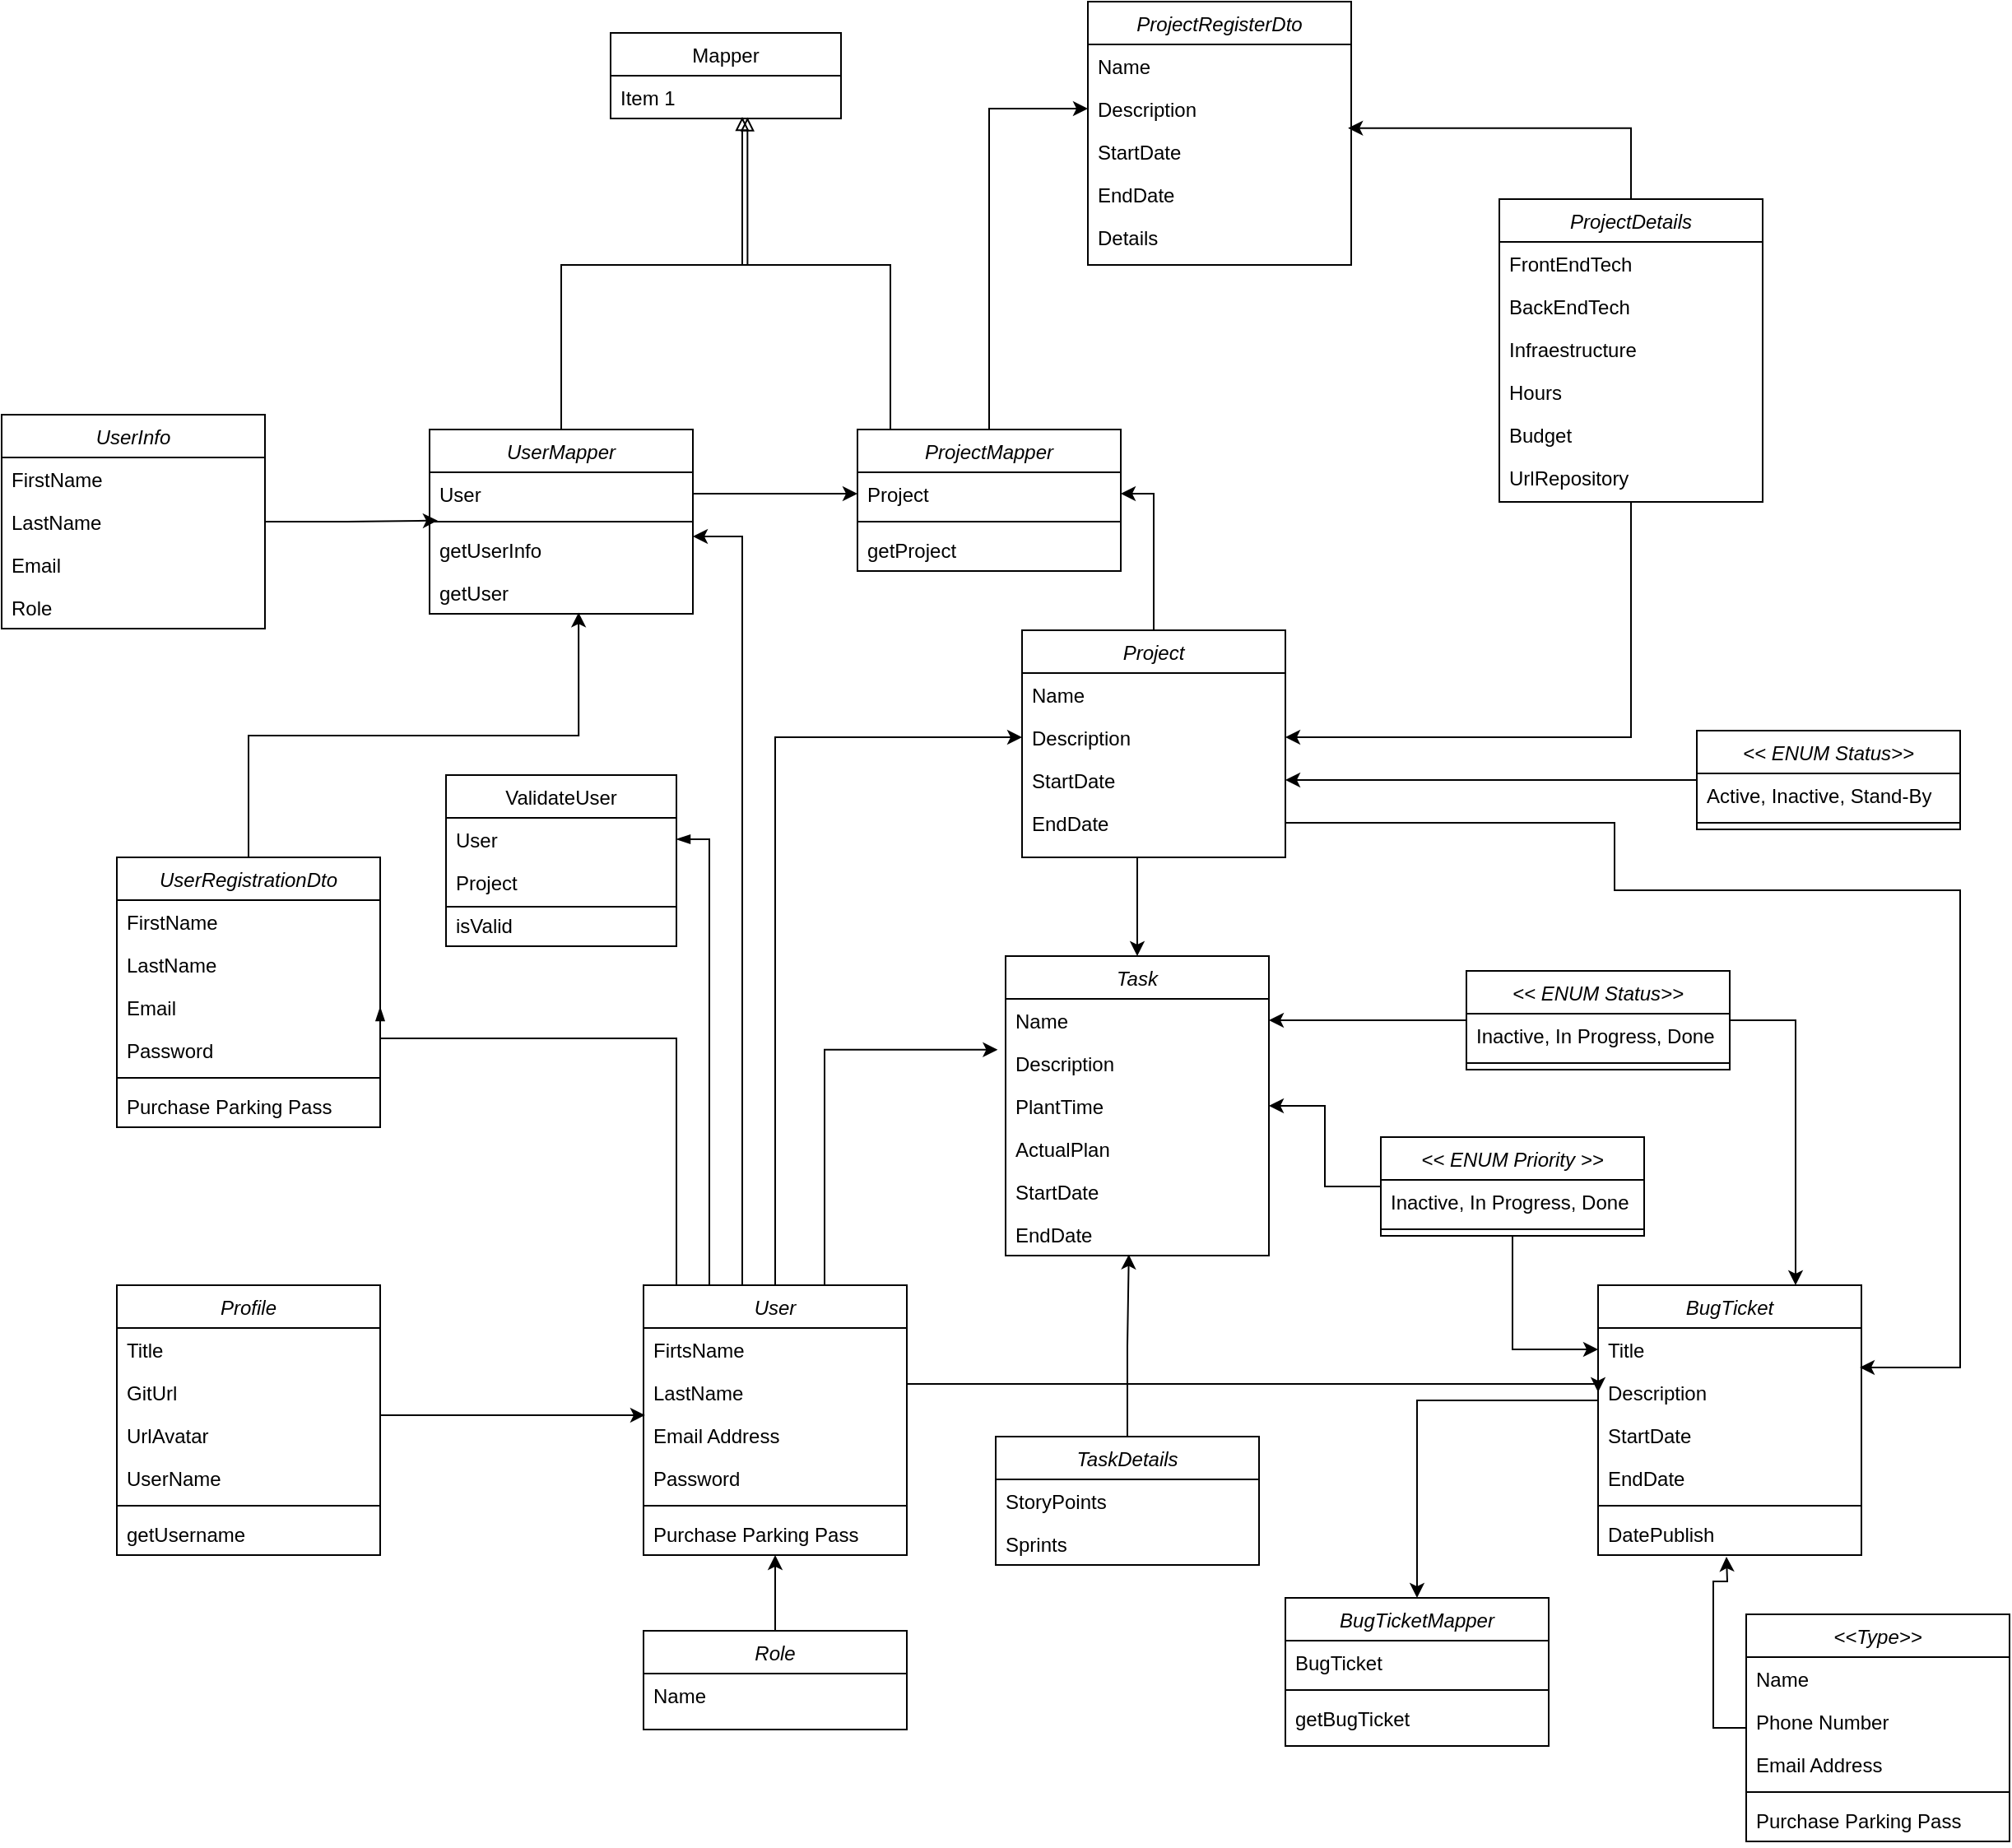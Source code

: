 <mxfile version="14.8.5" type="device"><diagram id="C5RBs43oDa-KdzZeNtuy" name="Page-1"><mxGraphModel dx="2025" dy="2821" grid="1" gridSize="10" guides="1" tooltips="1" connect="1" arrows="1" fold="1" page="1" pageScale="1" pageWidth="827" pageHeight="1169" math="0" shadow="0"><root><mxCell id="WIyWlLk6GJQsqaUBKTNV-0"/><mxCell id="WIyWlLk6GJQsqaUBKTNV-1" parent="WIyWlLk6GJQsqaUBKTNV-0"/><mxCell id="_5lXsY5C67KgSbR3fnId-18" style="edgeStyle=orthogonalEdgeStyle;rounded=0;orthogonalLoop=1;jettySize=auto;html=1;" edge="1" parent="WIyWlLk6GJQsqaUBKTNV-1" source="OOCQj4niwGMn63AIyXBh-0" target="OOCQj4niwGMn63AIyXBh-6"><mxGeometry relative="1" as="geometry"><Array as="points"><mxPoint x="1760" y="300"/><mxPoint x="1760" y="300"/></Array></mxGeometry></mxCell><mxCell id="_5lXsY5C67KgSbR3fnId-58" style="edgeStyle=orthogonalEdgeStyle;rounded=0;orthogonalLoop=1;jettySize=auto;html=1;" edge="1" parent="WIyWlLk6GJQsqaUBKTNV-1" source="OOCQj4niwGMn63AIyXBh-0" target="_5lXsY5C67KgSbR3fnId-53"><mxGeometry relative="1" as="geometry"/></mxCell><mxCell id="OOCQj4niwGMn63AIyXBh-0" value="Project" style="swimlane;fontStyle=2;align=center;verticalAlign=top;childLayout=stackLayout;horizontal=1;startSize=26;horizontalStack=0;resizeParent=1;resizeLast=0;collapsible=1;marginBottom=0;rounded=0;shadow=0;strokeWidth=1;" parent="WIyWlLk6GJQsqaUBKTNV-1" vertex="1"><mxGeometry x="1690" y="122" width="160" height="138" as="geometry"><mxRectangle x="230" y="140" width="160" height="26" as="alternateBounds"/></mxGeometry></mxCell><mxCell id="OOCQj4niwGMn63AIyXBh-1" value="Name" style="text;align=left;verticalAlign=top;spacingLeft=4;spacingRight=4;overflow=hidden;rotatable=0;points=[[0,0.5],[1,0.5]];portConstraint=eastwest;" parent="OOCQj4niwGMn63AIyXBh-0" vertex="1"><mxGeometry y="26" width="160" height="26" as="geometry"/></mxCell><mxCell id="OOCQj4niwGMn63AIyXBh-2" value="Description" style="text;align=left;verticalAlign=top;spacingLeft=4;spacingRight=4;overflow=hidden;rotatable=0;points=[[0,0.5],[1,0.5]];portConstraint=eastwest;rounded=0;shadow=0;html=0;" parent="OOCQj4niwGMn63AIyXBh-0" vertex="1"><mxGeometry y="52" width="160" height="26" as="geometry"/></mxCell><mxCell id="OOCQj4niwGMn63AIyXBh-3" value="StartDate" style="text;align=left;verticalAlign=top;spacingLeft=4;spacingRight=4;overflow=hidden;rotatable=0;points=[[0,0.5],[1,0.5]];portConstraint=eastwest;rounded=0;shadow=0;html=0;" parent="OOCQj4niwGMn63AIyXBh-0" vertex="1"><mxGeometry y="78" width="160" height="26" as="geometry"/></mxCell><mxCell id="_5lXsY5C67KgSbR3fnId-1" value="EndDate" style="text;align=left;verticalAlign=top;spacingLeft=4;spacingRight=4;overflow=hidden;rotatable=0;points=[[0,0.5],[1,0.5]];portConstraint=eastwest;rounded=0;shadow=0;html=0;" vertex="1" parent="OOCQj4niwGMn63AIyXBh-0"><mxGeometry y="104" width="160" height="26" as="geometry"/></mxCell><mxCell id="OOCQj4niwGMn63AIyXBh-6" value="Task" style="swimlane;fontStyle=2;align=center;verticalAlign=top;childLayout=stackLayout;horizontal=1;startSize=26;horizontalStack=0;resizeParent=1;resizeLast=0;collapsible=1;marginBottom=0;rounded=0;shadow=0;strokeWidth=1;" parent="WIyWlLk6GJQsqaUBKTNV-1" vertex="1"><mxGeometry x="1680" y="320" width="160" height="182" as="geometry"><mxRectangle x="230" y="140" width="160" height="26" as="alternateBounds"/></mxGeometry></mxCell><mxCell id="OOCQj4niwGMn63AIyXBh-7" value="Name" style="text;align=left;verticalAlign=top;spacingLeft=4;spacingRight=4;overflow=hidden;rotatable=0;points=[[0,0.5],[1,0.5]];portConstraint=eastwest;" parent="OOCQj4niwGMn63AIyXBh-6" vertex="1"><mxGeometry y="26" width="160" height="26" as="geometry"/></mxCell><mxCell id="OOCQj4niwGMn63AIyXBh-8" value="Description" style="text;align=left;verticalAlign=top;spacingLeft=4;spacingRight=4;overflow=hidden;rotatable=0;points=[[0,0.5],[1,0.5]];portConstraint=eastwest;rounded=0;shadow=0;html=0;" parent="OOCQj4niwGMn63AIyXBh-6" vertex="1"><mxGeometry y="52" width="160" height="26" as="geometry"/></mxCell><mxCell id="OOCQj4niwGMn63AIyXBh-9" value="PlantTime" style="text;align=left;verticalAlign=top;spacingLeft=4;spacingRight=4;overflow=hidden;rotatable=0;points=[[0,0.5],[1,0.5]];portConstraint=eastwest;rounded=0;shadow=0;html=0;" parent="OOCQj4niwGMn63AIyXBh-6" vertex="1"><mxGeometry y="78" width="160" height="26" as="geometry"/></mxCell><mxCell id="_5lXsY5C67KgSbR3fnId-31" value="ActualPlan" style="text;align=left;verticalAlign=top;spacingLeft=4;spacingRight=4;overflow=hidden;rotatable=0;points=[[0,0.5],[1,0.5]];portConstraint=eastwest;rounded=0;shadow=0;html=0;" vertex="1" parent="OOCQj4niwGMn63AIyXBh-6"><mxGeometry y="104" width="160" height="26" as="geometry"/></mxCell><mxCell id="_5lXsY5C67KgSbR3fnId-32" value="StartDate" style="text;align=left;verticalAlign=top;spacingLeft=4;spacingRight=4;overflow=hidden;rotatable=0;points=[[0,0.5],[1,0.5]];portConstraint=eastwest;rounded=0;shadow=0;html=0;" vertex="1" parent="OOCQj4niwGMn63AIyXBh-6"><mxGeometry y="130" width="160" height="26" as="geometry"/></mxCell><mxCell id="_5lXsY5C67KgSbR3fnId-33" value="EndDate" style="text;align=left;verticalAlign=top;spacingLeft=4;spacingRight=4;overflow=hidden;rotatable=0;points=[[0,0.5],[1,0.5]];portConstraint=eastwest;rounded=0;shadow=0;html=0;" vertex="1" parent="OOCQj4niwGMn63AIyXBh-6"><mxGeometry y="156" width="160" height="26" as="geometry"/></mxCell><mxCell id="_5lXsY5C67KgSbR3fnId-68" style="edgeStyle=orthogonalEdgeStyle;rounded=0;orthogonalLoop=1;jettySize=auto;html=1;" edge="1" parent="WIyWlLk6GJQsqaUBKTNV-1" source="OOCQj4niwGMn63AIyXBh-12" target="_5lXsY5C67KgSbR3fnId-62"><mxGeometry relative="1" as="geometry"><Array as="points"><mxPoint x="1930" y="590"/></Array></mxGeometry></mxCell><mxCell id="OOCQj4niwGMn63AIyXBh-12" value="BugTicket" style="swimlane;fontStyle=2;align=center;verticalAlign=top;childLayout=stackLayout;horizontal=1;startSize=26;horizontalStack=0;resizeParent=1;resizeLast=0;collapsible=1;marginBottom=0;rounded=0;shadow=0;strokeWidth=1;" parent="WIyWlLk6GJQsqaUBKTNV-1" vertex="1"><mxGeometry x="2040" y="520" width="160" height="164" as="geometry"><mxRectangle x="230" y="140" width="160" height="26" as="alternateBounds"/></mxGeometry></mxCell><mxCell id="OOCQj4niwGMn63AIyXBh-13" value="Title" style="text;align=left;verticalAlign=top;spacingLeft=4;spacingRight=4;overflow=hidden;rotatable=0;points=[[0,0.5],[1,0.5]];portConstraint=eastwest;" parent="OOCQj4niwGMn63AIyXBh-12" vertex="1"><mxGeometry y="26" width="160" height="26" as="geometry"/></mxCell><mxCell id="OOCQj4niwGMn63AIyXBh-14" value="Description" style="text;align=left;verticalAlign=top;spacingLeft=4;spacingRight=4;overflow=hidden;rotatable=0;points=[[0,0.5],[1,0.5]];portConstraint=eastwest;rounded=0;shadow=0;html=0;" parent="OOCQj4niwGMn63AIyXBh-12" vertex="1"><mxGeometry y="52" width="160" height="26" as="geometry"/></mxCell><mxCell id="OOCQj4niwGMn63AIyXBh-15" value="StartDate" style="text;align=left;verticalAlign=top;spacingLeft=4;spacingRight=4;overflow=hidden;rotatable=0;points=[[0,0.5],[1,0.5]];portConstraint=eastwest;rounded=0;shadow=0;html=0;" parent="OOCQj4niwGMn63AIyXBh-12" vertex="1"><mxGeometry y="78" width="160" height="26" as="geometry"/></mxCell><mxCell id="OOCQj4niwGMn63AIyXBh-17" value="EndDate" style="text;align=left;verticalAlign=top;spacingLeft=4;spacingRight=4;overflow=hidden;rotatable=0;points=[[0,0.5],[1,0.5]];portConstraint=eastwest;" parent="OOCQj4niwGMn63AIyXBh-12" vertex="1"><mxGeometry y="104" width="160" height="26" as="geometry"/></mxCell><mxCell id="OOCQj4niwGMn63AIyXBh-16" value="" style="line;html=1;strokeWidth=1;align=left;verticalAlign=middle;spacingTop=-1;spacingLeft=3;spacingRight=3;rotatable=0;labelPosition=right;points=[];portConstraint=eastwest;" parent="OOCQj4niwGMn63AIyXBh-12" vertex="1"><mxGeometry y="130" width="160" height="8" as="geometry"/></mxCell><mxCell id="_5lXsY5C67KgSbR3fnId-69" value="DatePublish" style="text;align=left;verticalAlign=top;spacingLeft=4;spacingRight=4;overflow=hidden;rotatable=0;points=[[0,0.5],[1,0.5]];portConstraint=eastwest;rounded=0;shadow=0;html=0;" vertex="1" parent="OOCQj4niwGMn63AIyXBh-12"><mxGeometry y="138" width="160" height="26" as="geometry"/></mxCell><mxCell id="OOCQj4niwGMn63AIyXBh-52" style="edgeStyle=orthogonalEdgeStyle;rounded=0;orthogonalLoop=1;jettySize=auto;html=1;entryX=0;entryY=0.5;entryDx=0;entryDy=0;" parent="WIyWlLk6GJQsqaUBKTNV-1" source="OOCQj4niwGMn63AIyXBh-18" target="OOCQj4niwGMn63AIyXBh-2" edge="1"><mxGeometry relative="1" as="geometry"/></mxCell><mxCell id="uI433YB5FMU3z5c4wkWp-13" style="edgeStyle=orthogonalEdgeStyle;rounded=0;orthogonalLoop=1;jettySize=auto;html=1;entryX=1;entryY=0.5;entryDx=0;entryDy=0;" parent="WIyWlLk6GJQsqaUBKTNV-1" source="OOCQj4niwGMn63AIyXBh-18" edge="1"><mxGeometry relative="1" as="geometry"><Array as="points"><mxPoint x="1520" y="65"/></Array><mxPoint x="1490" y="65" as="targetPoint"/></mxGeometry></mxCell><mxCell id="_5lXsY5C67KgSbR3fnId-21" style="edgeStyle=orthogonalEdgeStyle;rounded=0;orthogonalLoop=1;jettySize=auto;html=1;entryX=-0.03;entryY=0.188;entryDx=0;entryDy=0;entryPerimeter=0;" edge="1" parent="WIyWlLk6GJQsqaUBKTNV-1" source="OOCQj4niwGMn63AIyXBh-18" target="OOCQj4niwGMn63AIyXBh-8"><mxGeometry relative="1" as="geometry"><Array as="points"><mxPoint x="1570" y="377"/></Array></mxGeometry></mxCell><mxCell id="_5lXsY5C67KgSbR3fnId-90" style="edgeStyle=orthogonalEdgeStyle;rounded=0;orthogonalLoop=1;jettySize=auto;html=1;entryX=1;entryY=0.5;entryDx=0;entryDy=0;endArrow=blockThin;endFill=1;" edge="1" parent="WIyWlLk6GJQsqaUBKTNV-1" source="OOCQj4niwGMn63AIyXBh-18" target="OOCQj4niwGMn63AIyXBh-64"><mxGeometry relative="1" as="geometry"><Array as="points"><mxPoint x="1480" y="370"/><mxPoint x="1300" y="370"/></Array></mxGeometry></mxCell><mxCell id="_5lXsY5C67KgSbR3fnId-93" style="edgeStyle=orthogonalEdgeStyle;rounded=0;orthogonalLoop=1;jettySize=auto;html=1;entryX=1;entryY=0.5;entryDx=0;entryDy=0;endArrow=blockThin;endFill=1;" edge="1" parent="WIyWlLk6GJQsqaUBKTNV-1" source="OOCQj4niwGMn63AIyXBh-18" target="_5lXsY5C67KgSbR3fnId-84"><mxGeometry relative="1" as="geometry"><Array as="points"><mxPoint x="1500" y="249"/></Array></mxGeometry></mxCell><mxCell id="OOCQj4niwGMn63AIyXBh-18" value="User" style="swimlane;fontStyle=2;align=center;verticalAlign=top;childLayout=stackLayout;horizontal=1;startSize=26;horizontalStack=0;resizeParent=1;resizeLast=0;collapsible=1;marginBottom=0;rounded=0;shadow=0;strokeWidth=1;" parent="WIyWlLk6GJQsqaUBKTNV-1" vertex="1"><mxGeometry x="1460" y="520" width="160" height="164" as="geometry"><mxRectangle x="230" y="140" width="160" height="26" as="alternateBounds"/></mxGeometry></mxCell><mxCell id="OOCQj4niwGMn63AIyXBh-19" value="FirtsName" style="text;align=left;verticalAlign=top;spacingLeft=4;spacingRight=4;overflow=hidden;rotatable=0;points=[[0,0.5],[1,0.5]];portConstraint=eastwest;" parent="OOCQj4niwGMn63AIyXBh-18" vertex="1"><mxGeometry y="26" width="160" height="26" as="geometry"/></mxCell><mxCell id="OOCQj4niwGMn63AIyXBh-20" value="LastName" style="text;align=left;verticalAlign=top;spacingLeft=4;spacingRight=4;overflow=hidden;rotatable=0;points=[[0,0.5],[1,0.5]];portConstraint=eastwest;rounded=0;shadow=0;html=0;" parent="OOCQj4niwGMn63AIyXBh-18" vertex="1"><mxGeometry y="52" width="160" height="26" as="geometry"/></mxCell><mxCell id="OOCQj4niwGMn63AIyXBh-21" value="Email Address" style="text;align=left;verticalAlign=top;spacingLeft=4;spacingRight=4;overflow=hidden;rotatable=0;points=[[0,0.5],[1,0.5]];portConstraint=eastwest;rounded=0;shadow=0;html=0;" parent="OOCQj4niwGMn63AIyXBh-18" vertex="1"><mxGeometry y="78" width="160" height="26" as="geometry"/></mxCell><mxCell id="uI433YB5FMU3z5c4wkWp-2" value="Password" style="text;align=left;verticalAlign=top;spacingLeft=4;spacingRight=4;overflow=hidden;rotatable=0;points=[[0,0.5],[1,0.5]];portConstraint=eastwest;rounded=0;shadow=0;html=0;" parent="OOCQj4niwGMn63AIyXBh-18" vertex="1"><mxGeometry y="104" width="160" height="26" as="geometry"/></mxCell><mxCell id="OOCQj4niwGMn63AIyXBh-22" value="" style="line;html=1;strokeWidth=1;align=left;verticalAlign=middle;spacingTop=-1;spacingLeft=3;spacingRight=3;rotatable=0;labelPosition=right;points=[];portConstraint=eastwest;" parent="OOCQj4niwGMn63AIyXBh-18" vertex="1"><mxGeometry y="130" width="160" height="8" as="geometry"/></mxCell><mxCell id="OOCQj4niwGMn63AIyXBh-23" value="Purchase Parking Pass" style="text;align=left;verticalAlign=top;spacingLeft=4;spacingRight=4;overflow=hidden;rotatable=0;points=[[0,0.5],[1,0.5]];portConstraint=eastwest;" parent="OOCQj4niwGMn63AIyXBh-18" vertex="1"><mxGeometry y="138" width="160" height="26" as="geometry"/></mxCell><mxCell id="OOCQj4niwGMn63AIyXBh-47" style="edgeStyle=orthogonalEdgeStyle;rounded=0;orthogonalLoop=1;jettySize=auto;html=1;" parent="WIyWlLk6GJQsqaUBKTNV-1" source="OOCQj4niwGMn63AIyXBh-24" edge="1"><mxGeometry relative="1" as="geometry"><mxPoint x="2118" y="685" as="targetPoint"/></mxGeometry></mxCell><mxCell id="OOCQj4niwGMn63AIyXBh-24" value="&lt;&lt;Type&gt;&gt;" style="swimlane;fontStyle=2;align=center;verticalAlign=top;childLayout=stackLayout;horizontal=1;startSize=26;horizontalStack=0;resizeParent=1;resizeLast=0;collapsible=1;marginBottom=0;rounded=0;shadow=0;strokeWidth=1;" parent="WIyWlLk6GJQsqaUBKTNV-1" vertex="1"><mxGeometry x="2130" y="720" width="160" height="138" as="geometry"><mxRectangle x="230" y="140" width="160" height="26" as="alternateBounds"/></mxGeometry></mxCell><mxCell id="OOCQj4niwGMn63AIyXBh-25" value="Name" style="text;align=left;verticalAlign=top;spacingLeft=4;spacingRight=4;overflow=hidden;rotatable=0;points=[[0,0.5],[1,0.5]];portConstraint=eastwest;" parent="OOCQj4niwGMn63AIyXBh-24" vertex="1"><mxGeometry y="26" width="160" height="26" as="geometry"/></mxCell><mxCell id="OOCQj4niwGMn63AIyXBh-26" value="Phone Number" style="text;align=left;verticalAlign=top;spacingLeft=4;spacingRight=4;overflow=hidden;rotatable=0;points=[[0,0.5],[1,0.5]];portConstraint=eastwest;rounded=0;shadow=0;html=0;" parent="OOCQj4niwGMn63AIyXBh-24" vertex="1"><mxGeometry y="52" width="160" height="26" as="geometry"/></mxCell><mxCell id="OOCQj4niwGMn63AIyXBh-27" value="Email Address" style="text;align=left;verticalAlign=top;spacingLeft=4;spacingRight=4;overflow=hidden;rotatable=0;points=[[0,0.5],[1,0.5]];portConstraint=eastwest;rounded=0;shadow=0;html=0;" parent="OOCQj4niwGMn63AIyXBh-24" vertex="1"><mxGeometry y="78" width="160" height="26" as="geometry"/></mxCell><mxCell id="OOCQj4niwGMn63AIyXBh-28" value="" style="line;html=1;strokeWidth=1;align=left;verticalAlign=middle;spacingTop=-1;spacingLeft=3;spacingRight=3;rotatable=0;labelPosition=right;points=[];portConstraint=eastwest;" parent="OOCQj4niwGMn63AIyXBh-24" vertex="1"><mxGeometry y="104" width="160" height="8" as="geometry"/></mxCell><mxCell id="OOCQj4niwGMn63AIyXBh-29" value="Purchase Parking Pass" style="text;align=left;verticalAlign=top;spacingLeft=4;spacingRight=4;overflow=hidden;rotatable=0;points=[[0,0.5],[1,0.5]];portConstraint=eastwest;" parent="OOCQj4niwGMn63AIyXBh-24" vertex="1"><mxGeometry y="112" width="160" height="26" as="geometry"/></mxCell><mxCell id="OOCQj4niwGMn63AIyXBh-36" style="edgeStyle=orthogonalEdgeStyle;rounded=0;orthogonalLoop=1;jettySize=auto;html=1;" parent="WIyWlLk6GJQsqaUBKTNV-1" source="OOCQj4niwGMn63AIyXBh-30" target="OOCQj4niwGMn63AIyXBh-18" edge="1"><mxGeometry relative="1" as="geometry"/></mxCell><mxCell id="OOCQj4niwGMn63AIyXBh-30" value="Role" style="swimlane;fontStyle=2;align=center;verticalAlign=top;childLayout=stackLayout;horizontal=1;startSize=26;horizontalStack=0;resizeParent=1;resizeLast=0;collapsible=1;marginBottom=0;rounded=0;shadow=0;strokeWidth=1;" parent="WIyWlLk6GJQsqaUBKTNV-1" vertex="1"><mxGeometry x="1460" y="730" width="160" height="60" as="geometry"><mxRectangle x="230" y="140" width="160" height="26" as="alternateBounds"/></mxGeometry></mxCell><mxCell id="OOCQj4niwGMn63AIyXBh-31" value="Name" style="text;align=left;verticalAlign=top;spacingLeft=4;spacingRight=4;overflow=hidden;rotatable=0;points=[[0,0.5],[1,0.5]];portConstraint=eastwest;" parent="OOCQj4niwGMn63AIyXBh-30" vertex="1"><mxGeometry y="26" width="160" height="26" as="geometry"/></mxCell><mxCell id="_5lXsY5C67KgSbR3fnId-36" style="edgeStyle=orthogonalEdgeStyle;rounded=0;orthogonalLoop=1;jettySize=auto;html=1;" edge="1" parent="WIyWlLk6GJQsqaUBKTNV-1" source="OOCQj4niwGMn63AIyXBh-37" target="OOCQj4niwGMn63AIyXBh-3"><mxGeometry relative="1" as="geometry"/></mxCell><mxCell id="OOCQj4niwGMn63AIyXBh-37" value="&lt;&lt; ENUM Status&gt;&gt;" style="swimlane;fontStyle=2;align=center;verticalAlign=top;childLayout=stackLayout;horizontal=1;startSize=26;horizontalStack=0;resizeParent=1;resizeLast=0;collapsible=1;marginBottom=0;rounded=0;shadow=0;strokeWidth=1;" parent="WIyWlLk6GJQsqaUBKTNV-1" vertex="1"><mxGeometry x="2100" y="183" width="160" height="60" as="geometry"><mxRectangle x="230" y="140" width="160" height="26" as="alternateBounds"/></mxGeometry></mxCell><mxCell id="OOCQj4niwGMn63AIyXBh-38" value="Active, Inactive, Stand-By" style="text;align=left;verticalAlign=top;spacingLeft=4;spacingRight=4;overflow=hidden;rotatable=0;points=[[0,0.5],[1,0.5]];portConstraint=eastwest;" parent="OOCQj4niwGMn63AIyXBh-37" vertex="1"><mxGeometry y="26" width="160" height="26" as="geometry"/></mxCell><mxCell id="OOCQj4niwGMn63AIyXBh-41" value="" style="line;html=1;strokeWidth=1;align=left;verticalAlign=middle;spacingTop=-1;spacingLeft=3;spacingRight=3;rotatable=0;labelPosition=right;points=[];portConstraint=eastwest;" parent="OOCQj4niwGMn63AIyXBh-37" vertex="1"><mxGeometry y="52" width="160" height="8" as="geometry"/></mxCell><mxCell id="OOCQj4niwGMn63AIyXBh-51" style="edgeStyle=orthogonalEdgeStyle;rounded=0;orthogonalLoop=1;jettySize=auto;html=1;" parent="WIyWlLk6GJQsqaUBKTNV-1" source="OOCQj4niwGMn63AIyXBh-20" edge="1"><mxGeometry relative="1" as="geometry"><mxPoint x="2040" y="585" as="targetPoint"/><Array as="points"><mxPoint x="2040" y="580"/></Array></mxGeometry></mxCell><mxCell id="OOCQj4niwGMn63AIyXBh-67" style="edgeStyle=orthogonalEdgeStyle;rounded=0;orthogonalLoop=1;jettySize=auto;html=1;entryX=0.006;entryY=0.038;entryDx=0;entryDy=0;entryPerimeter=0;" parent="WIyWlLk6GJQsqaUBKTNV-1" source="OOCQj4niwGMn63AIyXBh-54" target="OOCQj4niwGMn63AIyXBh-21" edge="1"><mxGeometry relative="1" as="geometry"><Array as="points"><mxPoint x="1340" y="599"/><mxPoint x="1340" y="599"/></Array></mxGeometry></mxCell><mxCell id="OOCQj4niwGMn63AIyXBh-54" value="Profile" style="swimlane;fontStyle=2;align=center;verticalAlign=top;childLayout=stackLayout;horizontal=1;startSize=26;horizontalStack=0;resizeParent=1;resizeLast=0;collapsible=1;marginBottom=0;rounded=0;shadow=0;strokeWidth=1;" parent="WIyWlLk6GJQsqaUBKTNV-1" vertex="1"><mxGeometry x="1140" y="520" width="160" height="164" as="geometry"><mxRectangle x="230" y="140" width="160" height="26" as="alternateBounds"/></mxGeometry></mxCell><mxCell id="OOCQj4niwGMn63AIyXBh-55" value="Title" style="text;align=left;verticalAlign=top;spacingLeft=4;spacingRight=4;overflow=hidden;rotatable=0;points=[[0,0.5],[1,0.5]];portConstraint=eastwest;" parent="OOCQj4niwGMn63AIyXBh-54" vertex="1"><mxGeometry y="26" width="160" height="26" as="geometry"/></mxCell><mxCell id="OOCQj4niwGMn63AIyXBh-56" value="GitUrl" style="text;align=left;verticalAlign=top;spacingLeft=4;spacingRight=4;overflow=hidden;rotatable=0;points=[[0,0.5],[1,0.5]];portConstraint=eastwest;rounded=0;shadow=0;html=0;" parent="OOCQj4niwGMn63AIyXBh-54" vertex="1"><mxGeometry y="52" width="160" height="26" as="geometry"/></mxCell><mxCell id="OOCQj4niwGMn63AIyXBh-57" value="UrlAvatar&#10;" style="text;align=left;verticalAlign=top;spacingLeft=4;spacingRight=4;overflow=hidden;rotatable=0;points=[[0,0.5],[1,0.5]];portConstraint=eastwest;rounded=0;shadow=0;html=0;" parent="OOCQj4niwGMn63AIyXBh-54" vertex="1"><mxGeometry y="78" width="160" height="26" as="geometry"/></mxCell><mxCell id="uI433YB5FMU3z5c4wkWp-1" value="UserName" style="text;align=left;verticalAlign=top;spacingLeft=4;spacingRight=4;overflow=hidden;rotatable=0;points=[[0,0.5],[1,0.5]];portConstraint=eastwest;" parent="OOCQj4niwGMn63AIyXBh-54" vertex="1"><mxGeometry y="104" width="160" height="26" as="geometry"/></mxCell><mxCell id="OOCQj4niwGMn63AIyXBh-58" value="" style="line;html=1;strokeWidth=1;align=left;verticalAlign=middle;spacingTop=-1;spacingLeft=3;spacingRight=3;rotatable=0;labelPosition=right;points=[];portConstraint=eastwest;" parent="OOCQj4niwGMn63AIyXBh-54" vertex="1"><mxGeometry y="130" width="160" height="8" as="geometry"/></mxCell><mxCell id="OOCQj4niwGMn63AIyXBh-59" value="getUsername" style="text;align=left;verticalAlign=top;spacingLeft=4;spacingRight=4;overflow=hidden;rotatable=0;points=[[0,0.5],[1,0.5]];portConstraint=eastwest;" parent="OOCQj4niwGMn63AIyXBh-54" vertex="1"><mxGeometry y="138" width="160" height="26" as="geometry"/></mxCell><mxCell id="_5lXsY5C67KgSbR3fnId-51" style="edgeStyle=orthogonalEdgeStyle;rounded=0;orthogonalLoop=1;jettySize=auto;html=1;entryX=0.566;entryY=0.969;entryDx=0;entryDy=0;entryPerimeter=0;" edge="1" parent="WIyWlLk6GJQsqaUBKTNV-1" source="OOCQj4niwGMn63AIyXBh-61" target="_5lXsY5C67KgSbR3fnId-50"><mxGeometry relative="1" as="geometry"/></mxCell><mxCell id="OOCQj4niwGMn63AIyXBh-61" value="UserRegistrationDto" style="swimlane;fontStyle=2;align=center;verticalAlign=top;childLayout=stackLayout;horizontal=1;startSize=26;horizontalStack=0;resizeParent=1;resizeLast=0;collapsible=1;marginBottom=0;rounded=0;shadow=0;strokeWidth=1;" parent="WIyWlLk6GJQsqaUBKTNV-1" vertex="1"><mxGeometry x="1140" y="260" width="160" height="164" as="geometry"><mxRectangle x="230" y="140" width="160" height="26" as="alternateBounds"/></mxGeometry></mxCell><mxCell id="OOCQj4niwGMn63AIyXBh-62" value="FirstName" style="text;align=left;verticalAlign=top;spacingLeft=4;spacingRight=4;overflow=hidden;rotatable=0;points=[[0,0.5],[1,0.5]];portConstraint=eastwest;" parent="OOCQj4niwGMn63AIyXBh-61" vertex="1"><mxGeometry y="26" width="160" height="26" as="geometry"/></mxCell><mxCell id="OOCQj4niwGMn63AIyXBh-63" value="LastName" style="text;align=left;verticalAlign=top;spacingLeft=4;spacingRight=4;overflow=hidden;rotatable=0;points=[[0,0.5],[1,0.5]];portConstraint=eastwest;rounded=0;shadow=0;html=0;" parent="OOCQj4niwGMn63AIyXBh-61" vertex="1"><mxGeometry y="52" width="160" height="26" as="geometry"/></mxCell><mxCell id="OOCQj4niwGMn63AIyXBh-64" value="Email" style="text;align=left;verticalAlign=top;spacingLeft=4;spacingRight=4;overflow=hidden;rotatable=0;points=[[0,0.5],[1,0.5]];portConstraint=eastwest;rounded=0;shadow=0;html=0;" parent="OOCQj4niwGMn63AIyXBh-61" vertex="1"><mxGeometry y="78" width="160" height="26" as="geometry"/></mxCell><mxCell id="uI433YB5FMU3z5c4wkWp-3" value="Password" style="text;align=left;verticalAlign=top;spacingLeft=4;spacingRight=4;overflow=hidden;rotatable=0;points=[[0,0.5],[1,0.5]];portConstraint=eastwest;rounded=0;shadow=0;html=0;" parent="OOCQj4niwGMn63AIyXBh-61" vertex="1"><mxGeometry y="104" width="160" height="26" as="geometry"/></mxCell><mxCell id="OOCQj4niwGMn63AIyXBh-65" value="" style="line;html=1;strokeWidth=1;align=left;verticalAlign=middle;spacingTop=-1;spacingLeft=3;spacingRight=3;rotatable=0;labelPosition=right;points=[];portConstraint=eastwest;" parent="OOCQj4niwGMn63AIyXBh-61" vertex="1"><mxGeometry y="130" width="160" height="8" as="geometry"/></mxCell><mxCell id="OOCQj4niwGMn63AIyXBh-66" value="Purchase Parking Pass" style="text;align=left;verticalAlign=top;spacingLeft=4;spacingRight=4;overflow=hidden;rotatable=0;points=[[0,0.5],[1,0.5]];portConstraint=eastwest;" parent="OOCQj4niwGMn63AIyXBh-61" vertex="1"><mxGeometry y="138" width="160" height="26" as="geometry"/></mxCell><mxCell id="_5lXsY5C67KgSbR3fnId-49" style="edgeStyle=orthogonalEdgeStyle;rounded=0;orthogonalLoop=1;jettySize=auto;html=1;entryX=0.031;entryY=1.129;entryDx=0;entryDy=0;entryPerimeter=0;" edge="1" parent="WIyWlLk6GJQsqaUBKTNV-1" source="uI433YB5FMU3z5c4wkWp-6" target="_5lXsY5C67KgSbR3fnId-41"><mxGeometry relative="1" as="geometry"/></mxCell><mxCell id="uI433YB5FMU3z5c4wkWp-6" value="UserInfo" style="swimlane;fontStyle=2;align=center;verticalAlign=top;childLayout=stackLayout;horizontal=1;startSize=26;horizontalStack=0;resizeParent=1;resizeLast=0;collapsible=1;marginBottom=0;rounded=0;shadow=0;strokeWidth=1;" parent="WIyWlLk6GJQsqaUBKTNV-1" vertex="1"><mxGeometry x="1070" y="-9" width="160" height="130" as="geometry"><mxRectangle x="230" y="140" width="160" height="26" as="alternateBounds"/></mxGeometry></mxCell><mxCell id="uI433YB5FMU3z5c4wkWp-7" value="FirstName" style="text;align=left;verticalAlign=top;spacingLeft=4;spacingRight=4;overflow=hidden;rotatable=0;points=[[0,0.5],[1,0.5]];portConstraint=eastwest;" parent="uI433YB5FMU3z5c4wkWp-6" vertex="1"><mxGeometry y="26" width="160" height="26" as="geometry"/></mxCell><mxCell id="uI433YB5FMU3z5c4wkWp-8" value="LastName" style="text;align=left;verticalAlign=top;spacingLeft=4;spacingRight=4;overflow=hidden;rotatable=0;points=[[0,0.5],[1,0.5]];portConstraint=eastwest;rounded=0;shadow=0;html=0;" parent="uI433YB5FMU3z5c4wkWp-6" vertex="1"><mxGeometry y="52" width="160" height="26" as="geometry"/></mxCell><mxCell id="uI433YB5FMU3z5c4wkWp-9" value="Email" style="text;align=left;verticalAlign=top;spacingLeft=4;spacingRight=4;overflow=hidden;rotatable=0;points=[[0,0.5],[1,0.5]];portConstraint=eastwest;rounded=0;shadow=0;html=0;" parent="uI433YB5FMU3z5c4wkWp-6" vertex="1"><mxGeometry y="78" width="160" height="26" as="geometry"/></mxCell><mxCell id="uI433YB5FMU3z5c4wkWp-14" value="Role" style="text;align=left;verticalAlign=top;spacingLeft=4;spacingRight=4;overflow=hidden;rotatable=0;points=[[0,0.5],[1,0.5]];portConstraint=eastwest;rounded=0;shadow=0;html=0;" parent="uI433YB5FMU3z5c4wkWp-6" vertex="1"><mxGeometry y="104" width="160" height="26" as="geometry"/></mxCell><mxCell id="_5lXsY5C67KgSbR3fnId-2" value="ProjectRegisterDto" style="swimlane;fontStyle=2;align=center;verticalAlign=top;childLayout=stackLayout;horizontal=1;startSize=26;horizontalStack=0;resizeParent=1;resizeLast=0;collapsible=1;marginBottom=0;rounded=0;shadow=0;strokeWidth=1;" vertex="1" parent="WIyWlLk6GJQsqaUBKTNV-1"><mxGeometry x="1730" y="-260" width="160" height="160" as="geometry"><mxRectangle x="230" y="140" width="160" height="26" as="alternateBounds"/></mxGeometry></mxCell><mxCell id="_5lXsY5C67KgSbR3fnId-3" value="Name" style="text;align=left;verticalAlign=top;spacingLeft=4;spacingRight=4;overflow=hidden;rotatable=0;points=[[0,0.5],[1,0.5]];portConstraint=eastwest;" vertex="1" parent="_5lXsY5C67KgSbR3fnId-2"><mxGeometry y="26" width="160" height="26" as="geometry"/></mxCell><mxCell id="_5lXsY5C67KgSbR3fnId-4" value="Description" style="text;align=left;verticalAlign=top;spacingLeft=4;spacingRight=4;overflow=hidden;rotatable=0;points=[[0,0.5],[1,0.5]];portConstraint=eastwest;rounded=0;shadow=0;html=0;" vertex="1" parent="_5lXsY5C67KgSbR3fnId-2"><mxGeometry y="52" width="160" height="26" as="geometry"/></mxCell><mxCell id="_5lXsY5C67KgSbR3fnId-5" value="StartDate" style="text;align=left;verticalAlign=top;spacingLeft=4;spacingRight=4;overflow=hidden;rotatable=0;points=[[0,0.5],[1,0.5]];portConstraint=eastwest;rounded=0;shadow=0;html=0;" vertex="1" parent="_5lXsY5C67KgSbR3fnId-2"><mxGeometry y="78" width="160" height="26" as="geometry"/></mxCell><mxCell id="_5lXsY5C67KgSbR3fnId-6" value="EndDate" style="text;align=left;verticalAlign=top;spacingLeft=4;spacingRight=4;overflow=hidden;rotatable=0;points=[[0,0.5],[1,0.5]];portConstraint=eastwest;rounded=0;shadow=0;html=0;" vertex="1" parent="_5lXsY5C67KgSbR3fnId-2"><mxGeometry y="104" width="160" height="26" as="geometry"/></mxCell><mxCell id="_5lXsY5C67KgSbR3fnId-12" value="Details" style="text;align=left;verticalAlign=top;spacingLeft=4;spacingRight=4;overflow=hidden;rotatable=0;points=[[0,0.5],[1,0.5]];portConstraint=eastwest;rounded=0;shadow=0;html=0;" vertex="1" parent="_5lXsY5C67KgSbR3fnId-2"><mxGeometry y="130" width="160" height="26" as="geometry"/></mxCell><mxCell id="_5lXsY5C67KgSbR3fnId-13" style="edgeStyle=orthogonalEdgeStyle;rounded=0;orthogonalLoop=1;jettySize=auto;html=1;entryX=1;entryY=0.5;entryDx=0;entryDy=0;" edge="1" parent="WIyWlLk6GJQsqaUBKTNV-1" source="_5lXsY5C67KgSbR3fnId-7" target="OOCQj4niwGMn63AIyXBh-2"><mxGeometry relative="1" as="geometry"/></mxCell><mxCell id="_5lXsY5C67KgSbR3fnId-61" style="edgeStyle=orthogonalEdgeStyle;rounded=0;orthogonalLoop=1;jettySize=auto;html=1;entryX=0.988;entryY=-0.043;entryDx=0;entryDy=0;entryPerimeter=0;" edge="1" parent="WIyWlLk6GJQsqaUBKTNV-1" source="_5lXsY5C67KgSbR3fnId-7" target="_5lXsY5C67KgSbR3fnId-5"><mxGeometry relative="1" as="geometry"/></mxCell><mxCell id="_5lXsY5C67KgSbR3fnId-7" value="ProjectDetails" style="swimlane;fontStyle=2;align=center;verticalAlign=top;childLayout=stackLayout;horizontal=1;startSize=26;horizontalStack=0;resizeParent=1;resizeLast=0;collapsible=1;marginBottom=0;rounded=0;shadow=0;strokeWidth=1;" vertex="1" parent="WIyWlLk6GJQsqaUBKTNV-1"><mxGeometry x="1980" y="-140" width="160" height="184" as="geometry"><mxRectangle x="230" y="140" width="160" height="26" as="alternateBounds"/></mxGeometry></mxCell><mxCell id="_5lXsY5C67KgSbR3fnId-8" value="FrontEndTech" style="text;align=left;verticalAlign=top;spacingLeft=4;spacingRight=4;overflow=hidden;rotatable=0;points=[[0,0.5],[1,0.5]];portConstraint=eastwest;" vertex="1" parent="_5lXsY5C67KgSbR3fnId-7"><mxGeometry y="26" width="160" height="26" as="geometry"/></mxCell><mxCell id="_5lXsY5C67KgSbR3fnId-9" value="BackEndTech" style="text;align=left;verticalAlign=top;spacingLeft=4;spacingRight=4;overflow=hidden;rotatable=0;points=[[0,0.5],[1,0.5]];portConstraint=eastwest;rounded=0;shadow=0;html=0;" vertex="1" parent="_5lXsY5C67KgSbR3fnId-7"><mxGeometry y="52" width="160" height="26" as="geometry"/></mxCell><mxCell id="_5lXsY5C67KgSbR3fnId-10" value="Infraestructure" style="text;align=left;verticalAlign=top;spacingLeft=4;spacingRight=4;overflow=hidden;rotatable=0;points=[[0,0.5],[1,0.5]];portConstraint=eastwest;rounded=0;shadow=0;html=0;" vertex="1" parent="_5lXsY5C67KgSbR3fnId-7"><mxGeometry y="78" width="160" height="26" as="geometry"/></mxCell><mxCell id="_5lXsY5C67KgSbR3fnId-11" value="Hours" style="text;align=left;verticalAlign=top;spacingLeft=4;spacingRight=4;overflow=hidden;rotatable=0;points=[[0,0.5],[1,0.5]];portConstraint=eastwest;rounded=0;shadow=0;html=0;" vertex="1" parent="_5lXsY5C67KgSbR3fnId-7"><mxGeometry y="104" width="160" height="26" as="geometry"/></mxCell><mxCell id="_5lXsY5C67KgSbR3fnId-15" value="Budget" style="text;align=left;verticalAlign=top;spacingLeft=4;spacingRight=4;overflow=hidden;rotatable=0;points=[[0,0.5],[1,0.5]];portConstraint=eastwest;rounded=0;shadow=0;html=0;" vertex="1" parent="_5lXsY5C67KgSbR3fnId-7"><mxGeometry y="130" width="160" height="26" as="geometry"/></mxCell><mxCell id="_5lXsY5C67KgSbR3fnId-16" value="UrlRepository" style="text;align=left;verticalAlign=top;spacingLeft=4;spacingRight=4;overflow=hidden;rotatable=0;points=[[0,0.5],[1,0.5]];portConstraint=eastwest;rounded=0;shadow=0;html=0;" vertex="1" parent="_5lXsY5C67KgSbR3fnId-7"><mxGeometry y="156" width="160" height="26" as="geometry"/></mxCell><mxCell id="_5lXsY5C67KgSbR3fnId-25" style="edgeStyle=orthogonalEdgeStyle;rounded=0;orthogonalLoop=1;jettySize=auto;html=1;entryX=1;entryY=0.5;entryDx=0;entryDy=0;" edge="1" parent="WIyWlLk6GJQsqaUBKTNV-1" source="_5lXsY5C67KgSbR3fnId-22" target="OOCQj4niwGMn63AIyXBh-7"><mxGeometry relative="1" as="geometry"/></mxCell><mxCell id="_5lXsY5C67KgSbR3fnId-34" style="edgeStyle=orthogonalEdgeStyle;rounded=0;orthogonalLoop=1;jettySize=auto;html=1;" edge="1" parent="WIyWlLk6GJQsqaUBKTNV-1" source="_5lXsY5C67KgSbR3fnId-22"><mxGeometry relative="1" as="geometry"><mxPoint x="2160" y="520" as="targetPoint"/><Array as="points"><mxPoint x="2160" y="359"/></Array></mxGeometry></mxCell><mxCell id="_5lXsY5C67KgSbR3fnId-22" value="&lt;&lt; ENUM Status&gt;&gt;" style="swimlane;fontStyle=2;align=center;verticalAlign=top;childLayout=stackLayout;horizontal=1;startSize=26;horizontalStack=0;resizeParent=1;resizeLast=0;collapsible=1;marginBottom=0;rounded=0;shadow=0;strokeWidth=1;" vertex="1" parent="WIyWlLk6GJQsqaUBKTNV-1"><mxGeometry x="1960" y="329" width="160" height="60" as="geometry"><mxRectangle x="230" y="140" width="160" height="26" as="alternateBounds"/></mxGeometry></mxCell><mxCell id="_5lXsY5C67KgSbR3fnId-23" value="Inactive, In Progress, Done" style="text;align=left;verticalAlign=top;spacingLeft=4;spacingRight=4;overflow=hidden;rotatable=0;points=[[0,0.5],[1,0.5]];portConstraint=eastwest;" vertex="1" parent="_5lXsY5C67KgSbR3fnId-22"><mxGeometry y="26" width="160" height="26" as="geometry"/></mxCell><mxCell id="_5lXsY5C67KgSbR3fnId-24" value="" style="line;html=1;strokeWidth=1;align=left;verticalAlign=middle;spacingTop=-1;spacingLeft=3;spacingRight=3;rotatable=0;labelPosition=right;points=[];portConstraint=eastwest;" vertex="1" parent="_5lXsY5C67KgSbR3fnId-22"><mxGeometry y="52" width="160" height="8" as="geometry"/></mxCell><mxCell id="_5lXsY5C67KgSbR3fnId-35" style="edgeStyle=orthogonalEdgeStyle;rounded=0;orthogonalLoop=1;jettySize=auto;html=1;entryX=0;entryY=0.5;entryDx=0;entryDy=0;" edge="1" parent="WIyWlLk6GJQsqaUBKTNV-1" source="_5lXsY5C67KgSbR3fnId-26" target="OOCQj4niwGMn63AIyXBh-13"><mxGeometry relative="1" as="geometry"/></mxCell><mxCell id="_5lXsY5C67KgSbR3fnId-26" value="&lt;&lt; ENUM Priority &gt;&gt;" style="swimlane;fontStyle=2;align=center;verticalAlign=top;childLayout=stackLayout;horizontal=1;startSize=26;horizontalStack=0;resizeParent=1;resizeLast=0;collapsible=1;marginBottom=0;rounded=0;shadow=0;strokeWidth=1;" vertex="1" parent="WIyWlLk6GJQsqaUBKTNV-1"><mxGeometry x="1908" y="430" width="160" height="60" as="geometry"><mxRectangle x="230" y="140" width="160" height="26" as="alternateBounds"/></mxGeometry></mxCell><mxCell id="_5lXsY5C67KgSbR3fnId-27" value="Inactive, In Progress, Done" style="text;align=left;verticalAlign=top;spacingLeft=4;spacingRight=4;overflow=hidden;rotatable=0;points=[[0,0.5],[1,0.5]];portConstraint=eastwest;" vertex="1" parent="_5lXsY5C67KgSbR3fnId-26"><mxGeometry y="26" width="160" height="26" as="geometry"/></mxCell><mxCell id="_5lXsY5C67KgSbR3fnId-28" value="" style="line;html=1;strokeWidth=1;align=left;verticalAlign=middle;spacingTop=-1;spacingLeft=3;spacingRight=3;rotatable=0;labelPosition=right;points=[];portConstraint=eastwest;" vertex="1" parent="_5lXsY5C67KgSbR3fnId-26"><mxGeometry y="52" width="160" height="8" as="geometry"/></mxCell><mxCell id="_5lXsY5C67KgSbR3fnId-37" style="edgeStyle=orthogonalEdgeStyle;rounded=0;orthogonalLoop=1;jettySize=auto;html=1;" edge="1" parent="WIyWlLk6GJQsqaUBKTNV-1" source="_5lXsY5C67KgSbR3fnId-1"><mxGeometry relative="1" as="geometry"><mxPoint x="2199" y="570" as="targetPoint"/><Array as="points"><mxPoint x="2050" y="239"/><mxPoint x="2050" y="280"/><mxPoint x="2260" y="280"/><mxPoint x="2260" y="570"/></Array></mxGeometry></mxCell><mxCell id="_5lXsY5C67KgSbR3fnId-39" style="edgeStyle=orthogonalEdgeStyle;rounded=0;orthogonalLoop=1;jettySize=auto;html=1;" edge="1" parent="WIyWlLk6GJQsqaUBKTNV-1" source="_5lXsY5C67KgSbR3fnId-27" target="OOCQj4niwGMn63AIyXBh-9"><mxGeometry relative="1" as="geometry"><Array as="points"><mxPoint x="1874" y="460"/><mxPoint x="1874" y="411"/></Array></mxGeometry></mxCell><mxCell id="_5lXsY5C67KgSbR3fnId-81" style="edgeStyle=orthogonalEdgeStyle;rounded=0;orthogonalLoop=1;jettySize=auto;html=1;entryX=0.594;entryY=0.971;entryDx=0;entryDy=0;entryPerimeter=0;endArrow=block;endFill=0;" edge="1" parent="WIyWlLk6GJQsqaUBKTNV-1" source="_5lXsY5C67KgSbR3fnId-40" target="_5lXsY5C67KgSbR3fnId-76"><mxGeometry relative="1" as="geometry"><Array as="points"><mxPoint x="1410" y="-100"/><mxPoint x="1523" y="-100"/></Array></mxGeometry></mxCell><mxCell id="_5lXsY5C67KgSbR3fnId-40" value="UserMapper" style="swimlane;fontStyle=2;align=center;verticalAlign=top;childLayout=stackLayout;horizontal=1;startSize=26;horizontalStack=0;resizeParent=1;resizeLast=0;collapsible=1;marginBottom=0;rounded=0;shadow=0;strokeWidth=1;" vertex="1" parent="WIyWlLk6GJQsqaUBKTNV-1"><mxGeometry x="1330" width="160" height="112" as="geometry"><mxRectangle x="230" y="140" width="160" height="26" as="alternateBounds"/></mxGeometry></mxCell><mxCell id="_5lXsY5C67KgSbR3fnId-41" value="User" style="text;align=left;verticalAlign=top;spacingLeft=4;spacingRight=4;overflow=hidden;rotatable=0;points=[[0,0.5],[1,0.5]];portConstraint=eastwest;" vertex="1" parent="_5lXsY5C67KgSbR3fnId-40"><mxGeometry y="26" width="160" height="26" as="geometry"/></mxCell><mxCell id="_5lXsY5C67KgSbR3fnId-45" value="" style="line;html=1;strokeWidth=1;align=left;verticalAlign=middle;spacingTop=-1;spacingLeft=3;spacingRight=3;rotatable=0;labelPosition=right;points=[];portConstraint=eastwest;" vertex="1" parent="_5lXsY5C67KgSbR3fnId-40"><mxGeometry y="52" width="160" height="8" as="geometry"/></mxCell><mxCell id="_5lXsY5C67KgSbR3fnId-48" value="getUserInfo" style="text;align=left;verticalAlign=top;spacingLeft=4;spacingRight=4;overflow=hidden;rotatable=0;points=[[0,0.5],[1,0.5]];portConstraint=eastwest;" vertex="1" parent="_5lXsY5C67KgSbR3fnId-40"><mxGeometry y="60" width="160" height="26" as="geometry"/></mxCell><mxCell id="_5lXsY5C67KgSbR3fnId-50" value="getUser" style="text;align=left;verticalAlign=top;spacingLeft=4;spacingRight=4;overflow=hidden;rotatable=0;points=[[0,0.5],[1,0.5]];portConstraint=eastwest;" vertex="1" parent="_5lXsY5C67KgSbR3fnId-40"><mxGeometry y="86" width="160" height="26" as="geometry"/></mxCell><mxCell id="_5lXsY5C67KgSbR3fnId-59" style="edgeStyle=orthogonalEdgeStyle;rounded=0;orthogonalLoop=1;jettySize=auto;html=1;" edge="1" parent="WIyWlLk6GJQsqaUBKTNV-1" source="_5lXsY5C67KgSbR3fnId-52" target="_5lXsY5C67KgSbR3fnId-4"><mxGeometry relative="1" as="geometry"><mxPoint x="1680" y="-130" as="targetPoint"/></mxGeometry></mxCell><mxCell id="_5lXsY5C67KgSbR3fnId-82" style="edgeStyle=orthogonalEdgeStyle;rounded=0;orthogonalLoop=1;jettySize=auto;html=1;endArrow=block;endFill=0;" edge="1" parent="WIyWlLk6GJQsqaUBKTNV-1" source="_5lXsY5C67KgSbR3fnId-52"><mxGeometry relative="1" as="geometry"><mxPoint x="1520" y="-190" as="targetPoint"/><Array as="points"><mxPoint x="1610" y="-100"/><mxPoint x="1520" y="-100"/></Array></mxGeometry></mxCell><mxCell id="_5lXsY5C67KgSbR3fnId-52" value="ProjectMapper" style="swimlane;fontStyle=2;align=center;verticalAlign=top;childLayout=stackLayout;horizontal=1;startSize=26;horizontalStack=0;resizeParent=1;resizeLast=0;collapsible=1;marginBottom=0;rounded=0;shadow=0;strokeWidth=1;" vertex="1" parent="WIyWlLk6GJQsqaUBKTNV-1"><mxGeometry x="1590" width="160" height="86" as="geometry"><mxRectangle x="230" y="140" width="160" height="26" as="alternateBounds"/></mxGeometry></mxCell><mxCell id="_5lXsY5C67KgSbR3fnId-53" value="Project" style="text;align=left;verticalAlign=top;spacingLeft=4;spacingRight=4;overflow=hidden;rotatable=0;points=[[0,0.5],[1,0.5]];portConstraint=eastwest;" vertex="1" parent="_5lXsY5C67KgSbR3fnId-52"><mxGeometry y="26" width="160" height="26" as="geometry"/></mxCell><mxCell id="_5lXsY5C67KgSbR3fnId-54" value="" style="line;html=1;strokeWidth=1;align=left;verticalAlign=middle;spacingTop=-1;spacingLeft=3;spacingRight=3;rotatable=0;labelPosition=right;points=[];portConstraint=eastwest;" vertex="1" parent="_5lXsY5C67KgSbR3fnId-52"><mxGeometry y="52" width="160" height="8" as="geometry"/></mxCell><mxCell id="_5lXsY5C67KgSbR3fnId-55" value="getProject" style="text;align=left;verticalAlign=top;spacingLeft=4;spacingRight=4;overflow=hidden;rotatable=0;points=[[0,0.5],[1,0.5]];portConstraint=eastwest;" vertex="1" parent="_5lXsY5C67KgSbR3fnId-52"><mxGeometry y="60" width="160" height="26" as="geometry"/></mxCell><mxCell id="_5lXsY5C67KgSbR3fnId-60" style="edgeStyle=orthogonalEdgeStyle;rounded=0;orthogonalLoop=1;jettySize=auto;html=1;entryX=0;entryY=0.5;entryDx=0;entryDy=0;" edge="1" parent="WIyWlLk6GJQsqaUBKTNV-1" source="_5lXsY5C67KgSbR3fnId-41" target="_5lXsY5C67KgSbR3fnId-53"><mxGeometry relative="1" as="geometry"/></mxCell><mxCell id="_5lXsY5C67KgSbR3fnId-62" value="BugTicketMapper" style="swimlane;fontStyle=2;align=center;verticalAlign=top;childLayout=stackLayout;horizontal=1;startSize=26;horizontalStack=0;resizeParent=1;resizeLast=0;collapsible=1;marginBottom=0;rounded=0;shadow=0;strokeWidth=1;" vertex="1" parent="WIyWlLk6GJQsqaUBKTNV-1"><mxGeometry x="1850" y="710" width="160" height="90" as="geometry"><mxRectangle x="230" y="140" width="160" height="26" as="alternateBounds"/></mxGeometry></mxCell><mxCell id="_5lXsY5C67KgSbR3fnId-64" value="BugTicket" style="text;align=left;verticalAlign=top;spacingLeft=4;spacingRight=4;overflow=hidden;rotatable=0;points=[[0,0.5],[1,0.5]];portConstraint=eastwest;rounded=0;shadow=0;html=0;" vertex="1" parent="_5lXsY5C67KgSbR3fnId-62"><mxGeometry y="26" width="160" height="26" as="geometry"/></mxCell><mxCell id="_5lXsY5C67KgSbR3fnId-66" value="" style="line;html=1;strokeWidth=1;align=left;verticalAlign=middle;spacingTop=-1;spacingLeft=3;spacingRight=3;rotatable=0;labelPosition=right;points=[];portConstraint=eastwest;" vertex="1" parent="_5lXsY5C67KgSbR3fnId-62"><mxGeometry y="52" width="160" height="8" as="geometry"/></mxCell><mxCell id="_5lXsY5C67KgSbR3fnId-67" value="getBugTicket" style="text;align=left;verticalAlign=top;spacingLeft=4;spacingRight=4;overflow=hidden;rotatable=0;points=[[0,0.5],[1,0.5]];portConstraint=eastwest;" vertex="1" parent="_5lXsY5C67KgSbR3fnId-62"><mxGeometry y="60" width="160" height="26" as="geometry"/></mxCell><mxCell id="_5lXsY5C67KgSbR3fnId-74" style="edgeStyle=orthogonalEdgeStyle;rounded=0;orthogonalLoop=1;jettySize=auto;html=1;entryX=0.468;entryY=0.974;entryDx=0;entryDy=0;entryPerimeter=0;" edge="1" parent="WIyWlLk6GJQsqaUBKTNV-1" source="_5lXsY5C67KgSbR3fnId-70" target="_5lXsY5C67KgSbR3fnId-33"><mxGeometry relative="1" as="geometry"/></mxCell><mxCell id="_5lXsY5C67KgSbR3fnId-70" value="TaskDetails" style="swimlane;fontStyle=2;align=center;verticalAlign=top;childLayout=stackLayout;horizontal=1;startSize=26;horizontalStack=0;resizeParent=1;resizeLast=0;collapsible=1;marginBottom=0;rounded=0;shadow=0;strokeWidth=1;" vertex="1" parent="WIyWlLk6GJQsqaUBKTNV-1"><mxGeometry x="1674" y="612" width="160" height="78" as="geometry"><mxRectangle x="230" y="140" width="160" height="26" as="alternateBounds"/></mxGeometry></mxCell><mxCell id="_5lXsY5C67KgSbR3fnId-71" value="StoryPoints" style="text;align=left;verticalAlign=top;spacingLeft=4;spacingRight=4;overflow=hidden;rotatable=0;points=[[0,0.5],[1,0.5]];portConstraint=eastwest;" vertex="1" parent="_5lXsY5C67KgSbR3fnId-70"><mxGeometry y="26" width="160" height="26" as="geometry"/></mxCell><mxCell id="_5lXsY5C67KgSbR3fnId-73" value="Sprints" style="text;align=left;verticalAlign=top;spacingLeft=4;spacingRight=4;overflow=hidden;rotatable=0;points=[[0,0.5],[1,0.5]];portConstraint=eastwest;" vertex="1" parent="_5lXsY5C67KgSbR3fnId-70"><mxGeometry y="52" width="160" height="26" as="geometry"/></mxCell><mxCell id="_5lXsY5C67KgSbR3fnId-75" value="Mapper" style="swimlane;fontStyle=0;childLayout=stackLayout;horizontal=1;startSize=26;horizontalStack=0;resizeParent=1;resizeParentMax=0;resizeLast=0;collapsible=1;marginBottom=0;" vertex="1" parent="WIyWlLk6GJQsqaUBKTNV-1"><mxGeometry x="1440" y="-241" width="140" height="52" as="geometry"/></mxCell><mxCell id="_5lXsY5C67KgSbR3fnId-76" value="Item 1" style="text;strokeColor=none;fillColor=none;align=left;verticalAlign=top;spacingLeft=4;spacingRight=4;overflow=hidden;rotatable=0;points=[[0,0.5],[1,0.5]];portConstraint=eastwest;" vertex="1" parent="_5lXsY5C67KgSbR3fnId-75"><mxGeometry y="26" width="140" height="26" as="geometry"/></mxCell><mxCell id="_5lXsY5C67KgSbR3fnId-83" value="ValidateUser" style="swimlane;fontStyle=0;childLayout=stackLayout;horizontal=1;startSize=26;horizontalStack=0;resizeParent=1;resizeParentMax=0;resizeLast=0;collapsible=1;marginBottom=0;" vertex="1" parent="WIyWlLk6GJQsqaUBKTNV-1"><mxGeometry x="1340" y="210" width="140" height="104" as="geometry"/></mxCell><mxCell id="_5lXsY5C67KgSbR3fnId-84" value="User" style="text;strokeColor=none;fillColor=none;align=left;verticalAlign=top;spacingLeft=4;spacingRight=4;overflow=hidden;rotatable=0;points=[[0,0.5],[1,0.5]];portConstraint=eastwest;" vertex="1" parent="_5lXsY5C67KgSbR3fnId-83"><mxGeometry y="26" width="140" height="26" as="geometry"/></mxCell><mxCell id="_5lXsY5C67KgSbR3fnId-87" value="Project" style="text;strokeColor=none;fillColor=none;align=left;verticalAlign=top;spacingLeft=4;spacingRight=4;overflow=hidden;rotatable=0;points=[[0,0.5],[1,0.5]];portConstraint=eastwest;" vertex="1" parent="_5lXsY5C67KgSbR3fnId-83"><mxGeometry y="52" width="140" height="26" as="geometry"/></mxCell><mxCell id="_5lXsY5C67KgSbR3fnId-88" value="isValid" style="text;strokeColor=none;fillColor=none;align=left;verticalAlign=top;spacingLeft=4;spacingRight=4;overflow=hidden;rotatable=0;points=[[0,0.5],[1,0.5]];portConstraint=eastwest;" vertex="1" parent="_5lXsY5C67KgSbR3fnId-83"><mxGeometry y="78" width="140" height="26" as="geometry"/></mxCell><mxCell id="_5lXsY5C67KgSbR3fnId-89" value="" style="line;html=1;strokeWidth=1;align=left;verticalAlign=middle;spacingTop=-1;spacingLeft=3;spacingRight=3;rotatable=0;labelPosition=right;points=[];portConstraint=eastwest;" vertex="1" parent="WIyWlLk6GJQsqaUBKTNV-1"><mxGeometry x="1340" y="286" width="140" height="8" as="geometry"/></mxCell></root></mxGraphModel></diagram></mxfile>